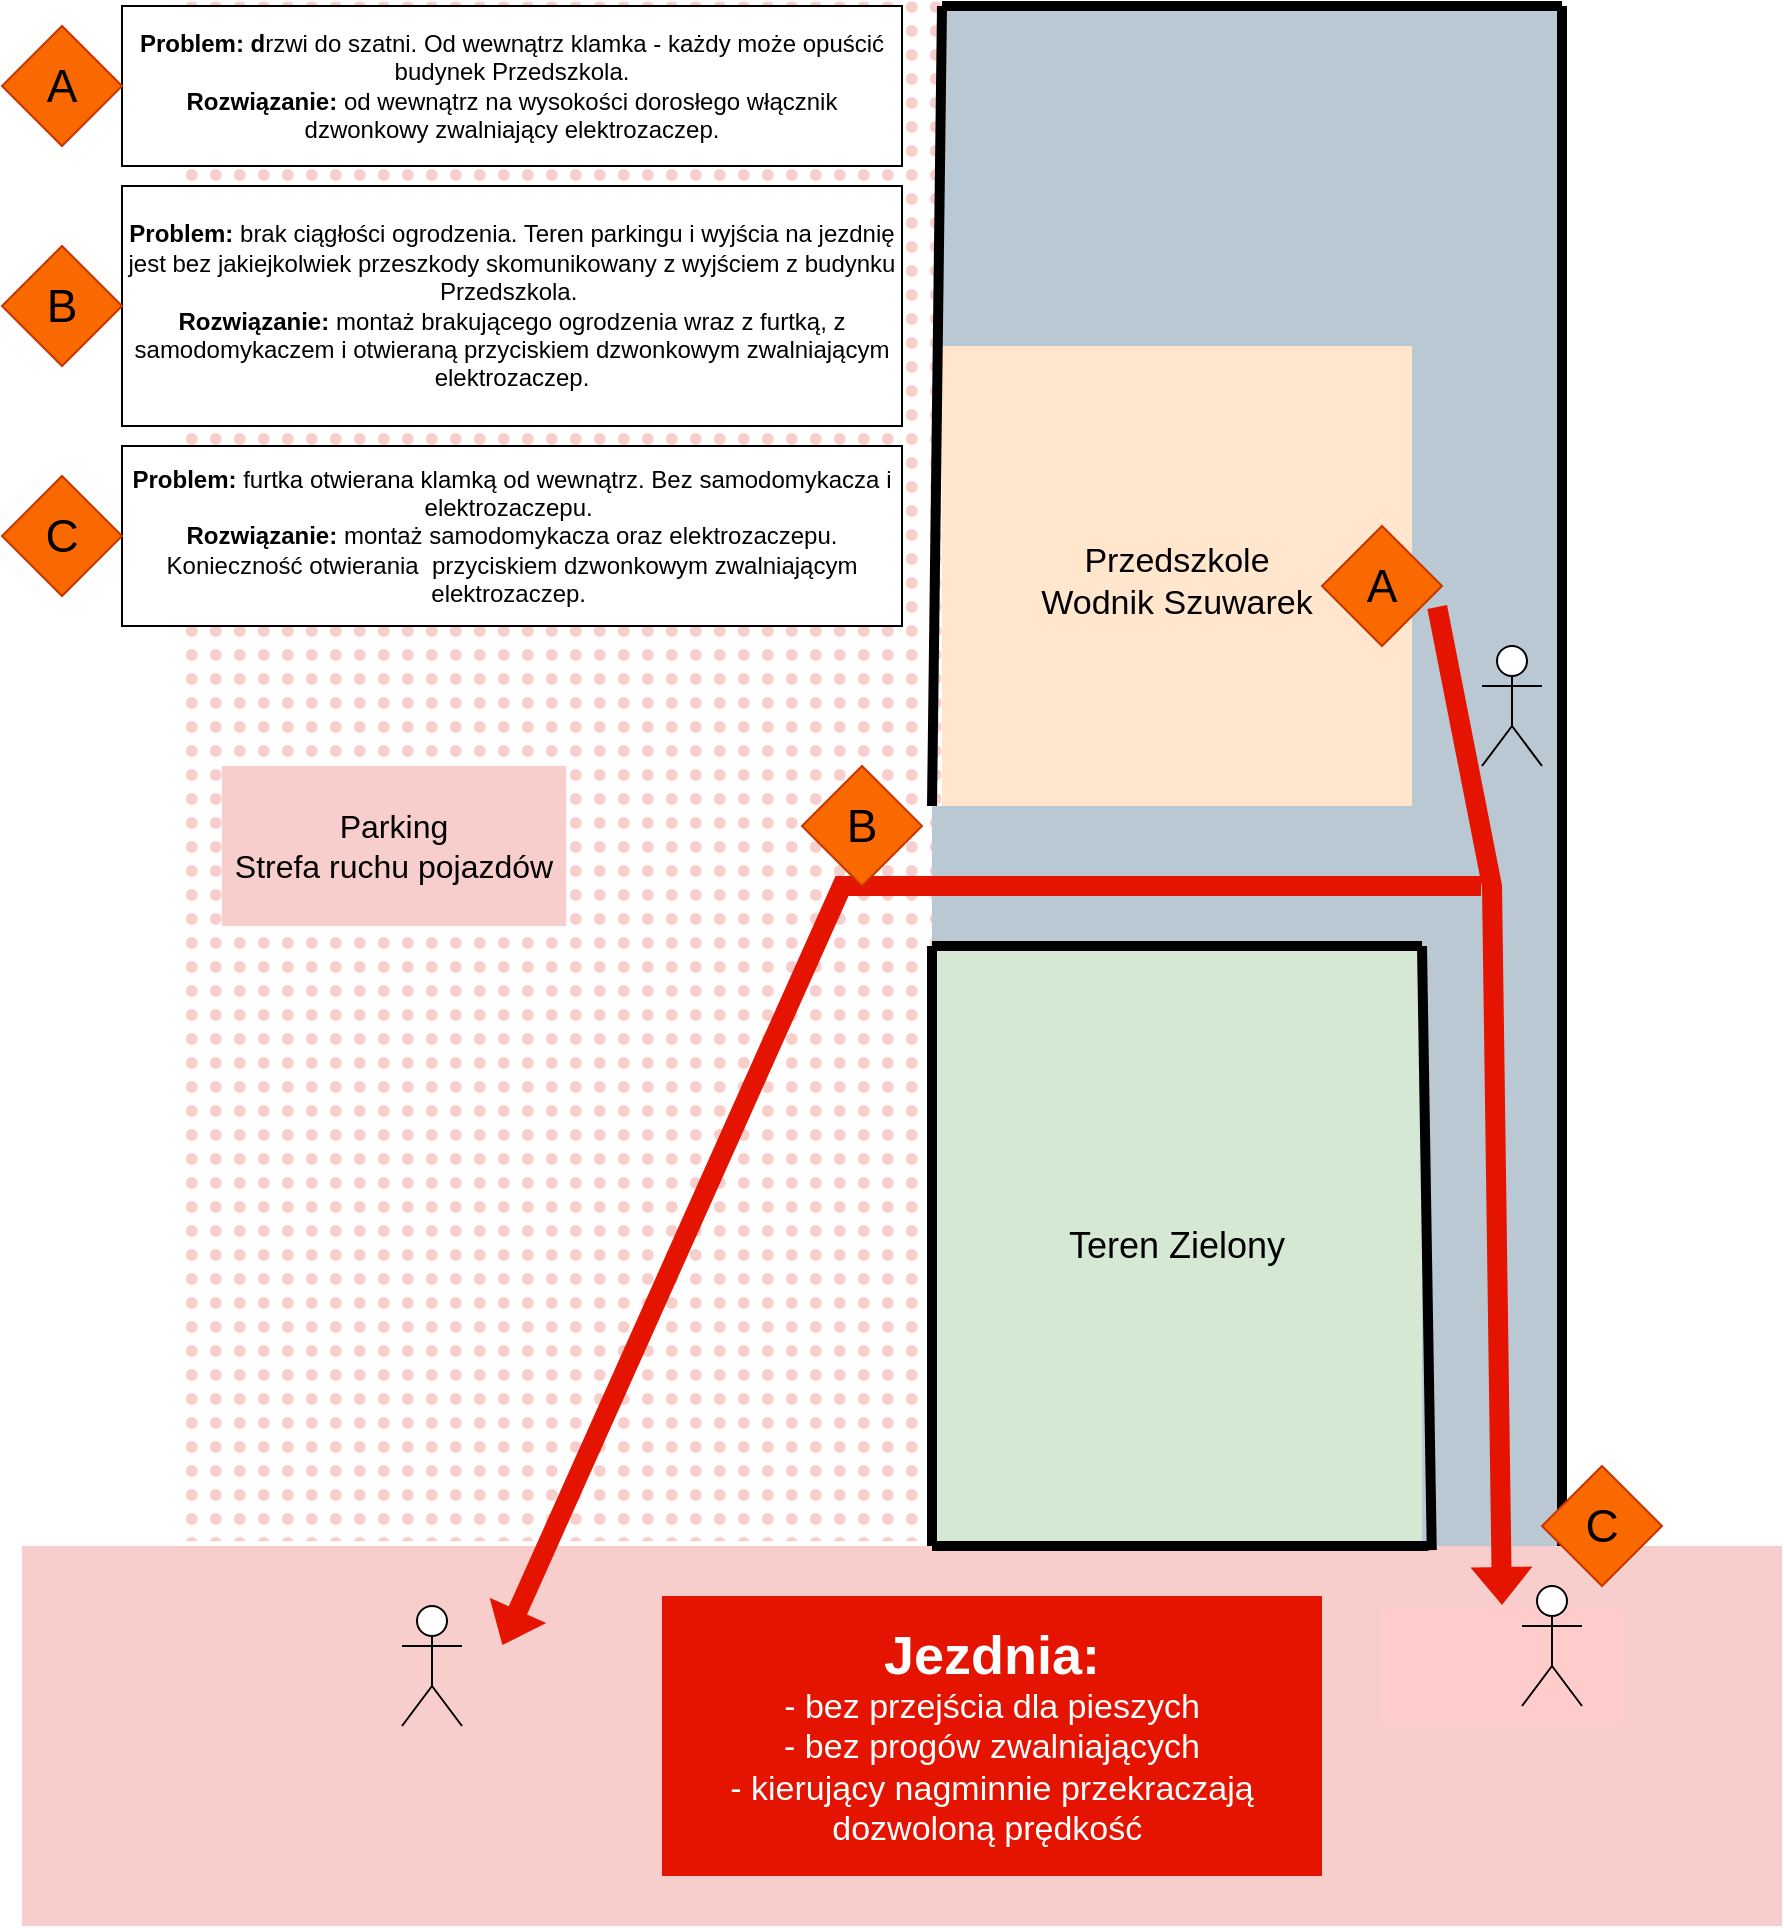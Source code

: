 <mxfile version="21.7.2" type="github">
  <diagram name="Page-1" id="BLIdueBB5xflaGkCdT5f">
    <mxGraphModel dx="2869" dy="1124" grid="1" gridSize="10" guides="1" tooltips="1" connect="1" arrows="1" fold="1" page="1" pageScale="1" pageWidth="850" pageHeight="1100" math="0" shadow="0">
      <root>
        <mxCell id="0" />
        <mxCell id="1" parent="0" />
        <mxCell id="u4QKNgxA5Tayq-lkxQXP-1" value="&lt;font style=&quot;font-size: 17px;&quot;&gt;Przedszkole &lt;br&gt;Wodnik Szuwarek&lt;/font&gt;" style="whiteSpace=wrap;html=1;aspect=fixed;fillColor=#ffe6cc;strokeColor=none;" vertex="1" parent="1">
          <mxGeometry x="430" y="220" width="235" height="235" as="geometry" />
        </mxCell>
        <mxCell id="u4QKNgxA5Tayq-lkxQXP-2" value="" style="rounded=0;whiteSpace=wrap;html=1;fillColor=#f8cecc;strokeColor=none;" vertex="1" parent="1">
          <mxGeometry x="-30" y="820" width="880" height="190" as="geometry" />
        </mxCell>
        <mxCell id="u4QKNgxA5Tayq-lkxQXP-4" value="" style="rounded=0;whiteSpace=wrap;html=1;fillColor=#bac8d3;strokeColor=none;" vertex="1" parent="1">
          <mxGeometry x="665" y="170" width="75" height="290" as="geometry" />
        </mxCell>
        <mxCell id="u4QKNgxA5Tayq-lkxQXP-6" value="" style="rounded=0;whiteSpace=wrap;html=1;fillColor=#bac8d3;strokeColor=none;" vertex="1" parent="1">
          <mxGeometry x="665" y="520" width="75" height="300" as="geometry" />
        </mxCell>
        <mxCell id="u4QKNgxA5Tayq-lkxQXP-9" value="" style="rounded=0;whiteSpace=wrap;html=1;rotation=90;fillColor=#f8cecc;strokeColor=none;gradientColor=none;fillStyle=dots;" vertex="1" parent="1">
          <mxGeometry x="-145.65" y="242.08" width="769.7" height="381.18" as="geometry" />
        </mxCell>
        <mxCell id="u4QKNgxA5Tayq-lkxQXP-11" value="&lt;font style=&quot;font-size: 16px;&quot;&gt;Parking&lt;br&gt;Strefa ruchu pojazdów&lt;/font&gt;" style="rounded=0;whiteSpace=wrap;html=1;fillColor=#f8cecc;strokeColor=none;fillStyle=auto;" vertex="1" parent="1">
          <mxGeometry x="70" y="430" width="172.12" height="80" as="geometry" />
        </mxCell>
        <mxCell id="u4QKNgxA5Tayq-lkxQXP-3" value="" style="rounded=0;whiteSpace=wrap;html=1;fillColor=#bac8d3;strokeColor=none;" vertex="1" parent="1">
          <mxGeometry x="425" y="450" width="315" height="70" as="geometry" />
        </mxCell>
        <mxCell id="u4QKNgxA5Tayq-lkxQXP-12" value="" style="rounded=0;whiteSpace=wrap;html=1;fillColor=#bac8d3;strokeColor=none;" vertex="1" parent="1">
          <mxGeometry x="430" y="160" width="310" height="60" as="geometry" />
        </mxCell>
        <mxCell id="u4QKNgxA5Tayq-lkxQXP-14" value="" style="rounded=0;whiteSpace=wrap;html=1;fillColor=#bac8d3;strokeColor=none;" vertex="1" parent="1">
          <mxGeometry x="430" y="50" width="310" height="110" as="geometry" />
        </mxCell>
        <mxCell id="u4QKNgxA5Tayq-lkxQXP-15" value="&lt;font style=&quot;font-size: 18px;&quot;&gt;Teren Zielony&lt;/font&gt;" style="rounded=0;whiteSpace=wrap;html=1;fillColor=#d5e8d4;strokeColor=none;" vertex="1" parent="1">
          <mxGeometry x="425" y="520" width="245" height="300" as="geometry" />
        </mxCell>
        <mxCell id="u4QKNgxA5Tayq-lkxQXP-17" value="" style="shape=flexArrow;endArrow=classic;html=1;rounded=0;entryX=0.5;entryY=0;entryDx=0;entryDy=0;fillColor=#e51400;strokeColor=none;" edge="1" parent="1" target="u4QKNgxA5Tayq-lkxQXP-19">
          <mxGeometry width="50" height="50" relative="1" as="geometry">
            <mxPoint x="677.5" y="350" as="sourcePoint" />
            <mxPoint x="727.5" y="300" as="targetPoint" />
            <Array as="points">
              <mxPoint x="705" y="490" />
            </Array>
          </mxGeometry>
        </mxCell>
        <mxCell id="u4QKNgxA5Tayq-lkxQXP-18" value="" style="shape=flexArrow;endArrow=classic;html=1;rounded=0;fillColor=#e51400;strokeColor=none;" edge="1" parent="1">
          <mxGeometry width="50" height="50" relative="1" as="geometry">
            <mxPoint x="700" y="490" as="sourcePoint" />
            <mxPoint x="209.999" y="870" as="targetPoint" />
            <Array as="points">
              <mxPoint x="380" y="490" />
            </Array>
          </mxGeometry>
        </mxCell>
        <mxCell id="u4QKNgxA5Tayq-lkxQXP-19" value="" style="rounded=0;whiteSpace=wrap;html=1;fillColor=#ffcccc;strokeColor=none;" vertex="1" parent="1">
          <mxGeometry x="650" y="850" width="120" height="60" as="geometry" />
        </mxCell>
        <mxCell id="u4QKNgxA5Tayq-lkxQXP-20" value="" style="shape=umlActor;verticalLabelPosition=bottom;verticalAlign=top;html=1;outlineConnect=0;" vertex="1" parent="1">
          <mxGeometry x="700" y="370" width="30" height="60" as="geometry" />
        </mxCell>
        <mxCell id="u4QKNgxA5Tayq-lkxQXP-22" value="" style="shape=umlActor;verticalLabelPosition=bottom;verticalAlign=top;html=1;outlineConnect=0;" vertex="1" parent="1">
          <mxGeometry x="720" y="840" width="30" height="60" as="geometry" />
        </mxCell>
        <mxCell id="u4QKNgxA5Tayq-lkxQXP-23" value="" style="shape=umlActor;verticalLabelPosition=bottom;verticalAlign=top;html=1;outlineConnect=0;" vertex="1" parent="1">
          <mxGeometry x="160" y="850" width="30" height="60" as="geometry" />
        </mxCell>
        <mxCell id="u4QKNgxA5Tayq-lkxQXP-24" value="&lt;b&gt;&lt;font style=&quot;font-size: 27px;&quot;&gt;Jezdnia:&lt;/font&gt;&lt;/b&gt;&lt;br style=&quot;border-color: var(--border-color); font-size: 17px;&quot;&gt;&lt;span style=&quot;font-size: 17px;&quot;&gt;- bez przejścia dla pieszych&lt;/span&gt;&lt;br style=&quot;border-color: var(--border-color); font-size: 17px;&quot;&gt;&lt;span style=&quot;font-size: 17px;&quot;&gt;- bez progów zwalniających&lt;/span&gt;&lt;br style=&quot;border-color: var(--border-color); font-size: 17px;&quot;&gt;&lt;span style=&quot;font-size: 17px;&quot;&gt;- kierujący nagminnie przekraczają dozwoloną prędkość&amp;nbsp;&lt;/span&gt;" style="rounded=0;whiteSpace=wrap;html=1;fillColor=#e51400;strokeColor=none;fillStyle=auto;fontColor=#ffffff;" vertex="1" parent="1">
          <mxGeometry x="290" y="845" width="330" height="140" as="geometry" />
        </mxCell>
        <mxCell id="u4QKNgxA5Tayq-lkxQXP-25" value="" style="endArrow=none;html=1;rounded=0;strokeWidth=5;entryX=0;entryY=0;entryDx=0;entryDy=0;exitX=0;exitY=0;exitDx=0;exitDy=0;" edge="1" parent="1" source="u4QKNgxA5Tayq-lkxQXP-3" target="u4QKNgxA5Tayq-lkxQXP-14">
          <mxGeometry width="50" height="50" relative="1" as="geometry">
            <mxPoint x="470" y="150" as="sourcePoint" />
            <mxPoint x="520" y="100" as="targetPoint" />
          </mxGeometry>
        </mxCell>
        <mxCell id="u4QKNgxA5Tayq-lkxQXP-26" value="" style="endArrow=none;html=1;rounded=0;strokeWidth=5;entryX=0;entryY=0;entryDx=0;entryDy=0;exitX=1;exitY=0;exitDx=0;exitDy=0;" edge="1" parent="1" source="u4QKNgxA5Tayq-lkxQXP-14" target="u4QKNgxA5Tayq-lkxQXP-14">
          <mxGeometry width="50" height="50" relative="1" as="geometry">
            <mxPoint x="440" y="230" as="sourcePoint" />
            <mxPoint x="440" y="60" as="targetPoint" />
          </mxGeometry>
        </mxCell>
        <mxCell id="u4QKNgxA5Tayq-lkxQXP-27" value="" style="endArrow=none;html=1;rounded=0;strokeWidth=5;entryX=1;entryY=1;entryDx=0;entryDy=0;exitX=1;exitY=0;exitDx=0;exitDy=0;" edge="1" parent="1" source="u4QKNgxA5Tayq-lkxQXP-14" target="u4QKNgxA5Tayq-lkxQXP-6">
          <mxGeometry width="50" height="50" relative="1" as="geometry">
            <mxPoint x="750" y="60" as="sourcePoint" />
            <mxPoint x="440" y="60" as="targetPoint" />
          </mxGeometry>
        </mxCell>
        <mxCell id="u4QKNgxA5Tayq-lkxQXP-28" value="" style="endArrow=none;html=1;rounded=0;strokeWidth=5;entryX=0.801;entryY=0.011;entryDx=0;entryDy=0;exitX=1;exitY=0;exitDx=0;exitDy=0;entryPerimeter=0;" edge="1" parent="1" source="u4QKNgxA5Tayq-lkxQXP-15" target="u4QKNgxA5Tayq-lkxQXP-2">
          <mxGeometry width="50" height="50" relative="1" as="geometry">
            <mxPoint x="750" y="60" as="sourcePoint" />
            <mxPoint x="750" y="830" as="targetPoint" />
          </mxGeometry>
        </mxCell>
        <mxCell id="u4QKNgxA5Tayq-lkxQXP-29" value="" style="endArrow=none;html=1;rounded=0;strokeWidth=5;entryX=0;entryY=0;entryDx=0;entryDy=0;exitX=1;exitY=0;exitDx=0;exitDy=0;" edge="1" parent="1" source="u4QKNgxA5Tayq-lkxQXP-15" target="u4QKNgxA5Tayq-lkxQXP-15">
          <mxGeometry width="50" height="50" relative="1" as="geometry">
            <mxPoint x="680" y="530" as="sourcePoint" />
            <mxPoint x="685" y="832" as="targetPoint" />
          </mxGeometry>
        </mxCell>
        <mxCell id="u4QKNgxA5Tayq-lkxQXP-30" value="" style="endArrow=none;html=1;rounded=0;strokeWidth=5;entryX=0;entryY=0;entryDx=0;entryDy=0;exitX=0;exitY=1;exitDx=0;exitDy=0;" edge="1" parent="1" source="u4QKNgxA5Tayq-lkxQXP-15" target="u4QKNgxA5Tayq-lkxQXP-15">
          <mxGeometry width="50" height="50" relative="1" as="geometry">
            <mxPoint x="680" y="530" as="sourcePoint" />
            <mxPoint x="435" y="530" as="targetPoint" />
          </mxGeometry>
        </mxCell>
        <mxCell id="u4QKNgxA5Tayq-lkxQXP-31" value="" style="endArrow=none;html=1;rounded=0;strokeWidth=5;entryX=0.799;entryY=0;entryDx=0;entryDy=0;exitX=0;exitY=1;exitDx=0;exitDy=0;entryPerimeter=0;" edge="1" parent="1" source="u4QKNgxA5Tayq-lkxQXP-15" target="u4QKNgxA5Tayq-lkxQXP-2">
          <mxGeometry width="50" height="50" relative="1" as="geometry">
            <mxPoint x="435" y="830" as="sourcePoint" />
            <mxPoint x="435" y="530" as="targetPoint" />
          </mxGeometry>
        </mxCell>
        <mxCell id="u4QKNgxA5Tayq-lkxQXP-38" value="&lt;font style=&quot;font-size: 23px;&quot;&gt;A&lt;/font&gt;" style="rhombus;whiteSpace=wrap;html=1;fillColor=#fa6800;fontColor=#000000;strokeColor=#C73500;" vertex="1" parent="1">
          <mxGeometry x="620" y="310" width="60" height="60" as="geometry" />
        </mxCell>
        <mxCell id="u4QKNgxA5Tayq-lkxQXP-39" value="&lt;font style=&quot;font-size: 23px;&quot;&gt;B&lt;/font&gt;" style="rhombus;whiteSpace=wrap;html=1;fillColor=#fa6800;fontColor=#000000;strokeColor=#C73500;" vertex="1" parent="1">
          <mxGeometry x="360" y="430" width="60" height="60" as="geometry" />
        </mxCell>
        <mxCell id="u4QKNgxA5Tayq-lkxQXP-40" value="&lt;font style=&quot;font-size: 23px;&quot;&gt;C&lt;/font&gt;" style="rhombus;whiteSpace=wrap;html=1;fillColor=#fa6800;fontColor=#000000;strokeColor=#C73500;" vertex="1" parent="1">
          <mxGeometry x="730" y="780" width="60" height="60" as="geometry" />
        </mxCell>
        <mxCell id="u4QKNgxA5Tayq-lkxQXP-45" value="&lt;b&gt;Problem: d&lt;/b&gt;rzwi do szatni. Od wewnątrz klamka - każdy może opuścić budynek Przedszkola.&lt;br&gt;&lt;b&gt;Rozwiązanie:&lt;/b&gt; od wewnątrz na wysokości dorosłego włącznik dzwonkowy zwalniający elektrozaczep." style="rounded=0;whiteSpace=wrap;html=1;strokeColor=default;" vertex="1" parent="1">
          <mxGeometry x="20" y="50" width="390" height="80" as="geometry" />
        </mxCell>
        <mxCell id="u4QKNgxA5Tayq-lkxQXP-42" value="&lt;font style=&quot;font-size: 23px;&quot;&gt;A&lt;/font&gt;" style="rhombus;whiteSpace=wrap;html=1;fillColor=#fa6800;fontColor=#000000;strokeColor=#C73500;" vertex="1" parent="1">
          <mxGeometry x="-40" y="60" width="60" height="60" as="geometry" />
        </mxCell>
        <mxCell id="u4QKNgxA5Tayq-lkxQXP-46" value="&lt;b&gt;Problem: &lt;/b&gt;brak ciągłości ogrodzenia. Teren parkingu i wyjścia na jezdnię jest bez jakiejkolwiek przeszkody skomunikowany z wyjściem z budynku Przedszkola.&amp;nbsp;&lt;br&gt;&lt;b&gt;Rozwiązanie:&lt;/b&gt; montaż brakującego ogrodzenia wraz z furtką, z samodomykaczem i otwieraną przyciskiem dzwonkowym zwalniającym elektrozaczep." style="rounded=0;whiteSpace=wrap;html=1;strokeColor=default;" vertex="1" parent="1">
          <mxGeometry x="20" y="140" width="390" height="120" as="geometry" />
        </mxCell>
        <mxCell id="u4QKNgxA5Tayq-lkxQXP-47" value="&lt;font style=&quot;font-size: 23px;&quot;&gt;B&lt;/font&gt;" style="rhombus;whiteSpace=wrap;html=1;fillColor=#fa6800;fontColor=#000000;strokeColor=#C73500;" vertex="1" parent="1">
          <mxGeometry x="-40" y="170" width="60" height="60" as="geometry" />
        </mxCell>
        <mxCell id="u4QKNgxA5Tayq-lkxQXP-48" value="&lt;b&gt;Problem: &lt;/b&gt;furtka otwierana klamką od wewnątrz. Bez samodomykacza i elektrozaczepu.&amp;nbsp;&lt;br&gt;&lt;b&gt;Rozwiązanie:&lt;/b&gt; montaż samodomykacza oraz elektrozaczepu. Konieczność otwierania&amp;nbsp; przyciskiem dzwonkowym zwalniającym elektrozaczep.&amp;nbsp;" style="rounded=0;whiteSpace=wrap;html=1;strokeColor=default;" vertex="1" parent="1">
          <mxGeometry x="20" y="270" width="390" height="90" as="geometry" />
        </mxCell>
        <mxCell id="u4QKNgxA5Tayq-lkxQXP-49" value="&lt;font style=&quot;font-size: 23px;&quot;&gt;C&lt;/font&gt;" style="rhombus;whiteSpace=wrap;html=1;fillColor=#fa6800;fontColor=#000000;strokeColor=#C73500;" vertex="1" parent="1">
          <mxGeometry x="-40" y="285" width="60" height="60" as="geometry" />
        </mxCell>
      </root>
    </mxGraphModel>
  </diagram>
</mxfile>
